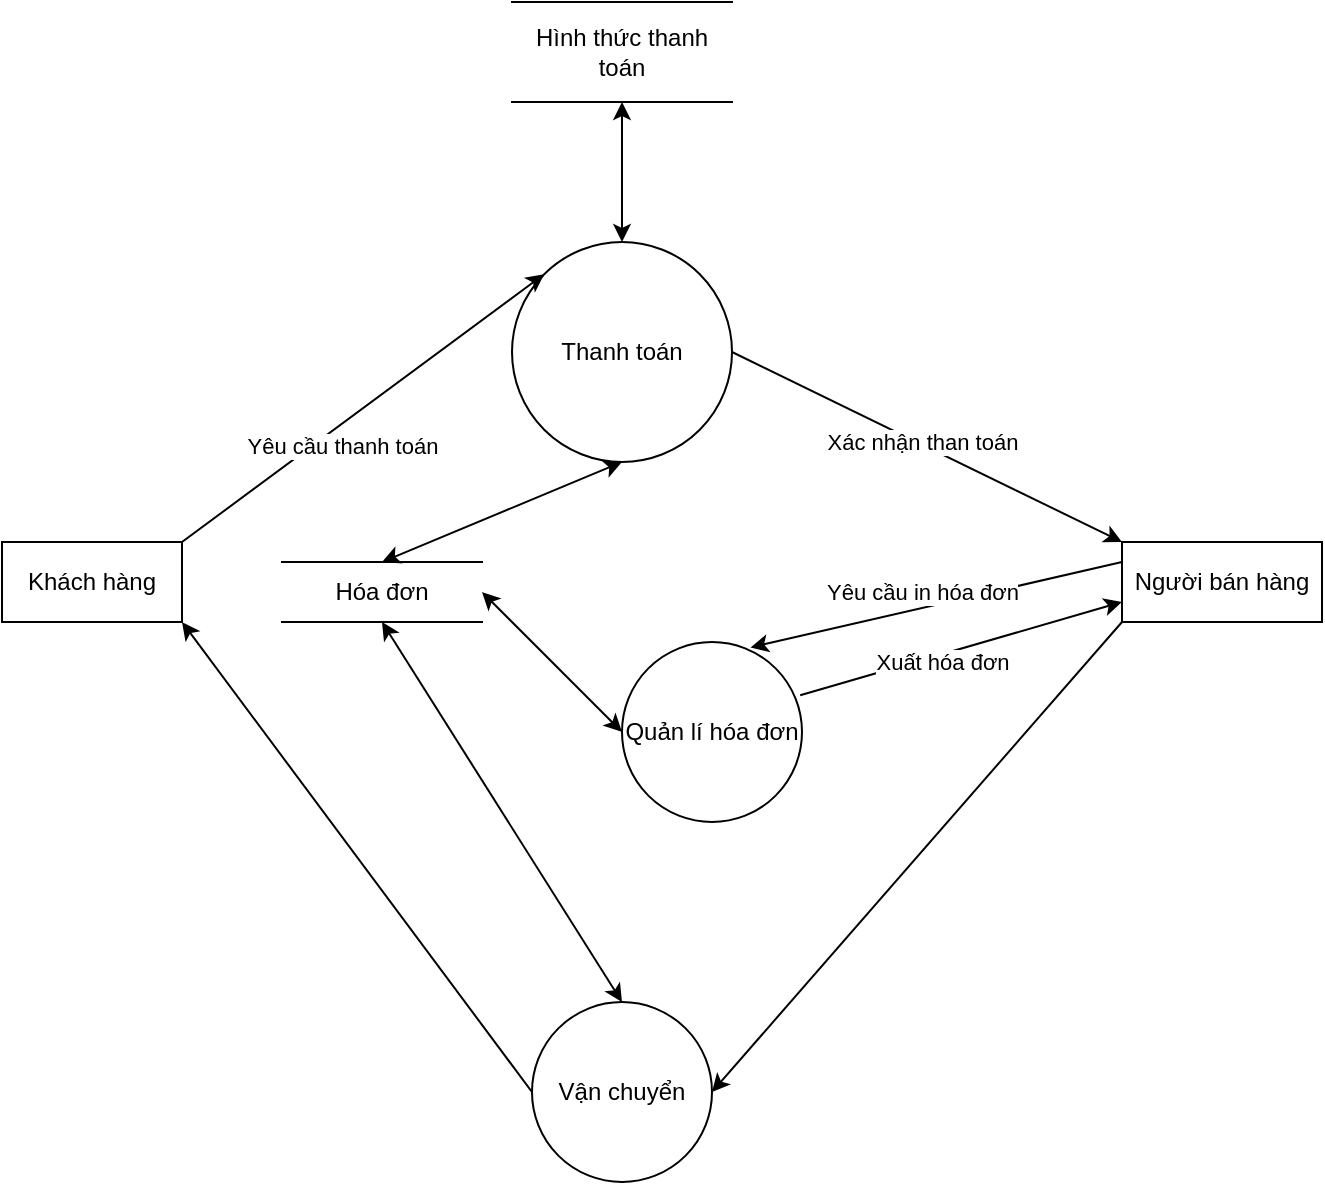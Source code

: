 <mxfile version="24.0.7" type="device">
  <diagram name="Page-1" id="3e2ysZya8nBOgXwDxlrd">
    <mxGraphModel dx="1130" dy="643" grid="1" gridSize="10" guides="1" tooltips="1" connect="1" arrows="1" fold="1" page="1" pageScale="1" pageWidth="850" pageHeight="1100" math="0" shadow="0">
      <root>
        <mxCell id="0" />
        <mxCell id="1" parent="0" />
        <mxCell id="ZdjQBMum9fPJpRXghZMo-1" value="Khách hàng" style="rounded=0;whiteSpace=wrap;html=1;" vertex="1" parent="1">
          <mxGeometry x="50" y="470" width="90" height="40" as="geometry" />
        </mxCell>
        <mxCell id="ZdjQBMum9fPJpRXghZMo-2" value="Người bán hàng" style="rounded=0;whiteSpace=wrap;html=1;" vertex="1" parent="1">
          <mxGeometry x="610" y="470" width="100" height="40" as="geometry" />
        </mxCell>
        <mxCell id="ZdjQBMum9fPJpRXghZMo-3" value="Quản lí hóa đơn" style="ellipse;whiteSpace=wrap;html=1;aspect=fixed;" vertex="1" parent="1">
          <mxGeometry x="360" y="520" width="90" height="90" as="geometry" />
        </mxCell>
        <mxCell id="ZdjQBMum9fPJpRXghZMo-4" value="Hóa đơn" style="html=1;dashed=0;whiteSpace=wrap;shape=partialRectangle;right=0;left=0;" vertex="1" parent="1">
          <mxGeometry x="190" y="480" width="100" height="30" as="geometry" />
        </mxCell>
        <mxCell id="ZdjQBMum9fPJpRXghZMo-5" value="" style="endArrow=classic;startArrow=classic;html=1;rounded=0;entryX=0;entryY=0.5;entryDx=0;entryDy=0;exitX=1;exitY=0.5;exitDx=0;exitDy=0;" edge="1" parent="1" source="ZdjQBMum9fPJpRXghZMo-4" target="ZdjQBMum9fPJpRXghZMo-3">
          <mxGeometry width="50" height="50" relative="1" as="geometry">
            <mxPoint x="410" y="330" as="sourcePoint" />
            <mxPoint x="460" y="280" as="targetPoint" />
          </mxGeometry>
        </mxCell>
        <mxCell id="ZdjQBMum9fPJpRXghZMo-13" value="Thanh toán" style="ellipse;whiteSpace=wrap;html=1;aspect=fixed;" vertex="1" parent="1">
          <mxGeometry x="305" y="320" width="110" height="110" as="geometry" />
        </mxCell>
        <mxCell id="ZdjQBMum9fPJpRXghZMo-14" value="Hình thức thanh toán" style="html=1;dashed=0;whiteSpace=wrap;shape=partialRectangle;right=0;left=0;" vertex="1" parent="1">
          <mxGeometry x="305" y="200" width="110" height="50" as="geometry" />
        </mxCell>
        <mxCell id="ZdjQBMum9fPJpRXghZMo-15" value="" style="endArrow=classic;html=1;rounded=0;exitX=1;exitY=0;exitDx=0;exitDy=0;entryX=0;entryY=0;entryDx=0;entryDy=0;" edge="1" parent="1" source="ZdjQBMum9fPJpRXghZMo-1" target="ZdjQBMum9fPJpRXghZMo-13">
          <mxGeometry width="50" height="50" relative="1" as="geometry">
            <mxPoint x="410" y="430" as="sourcePoint" />
            <mxPoint x="460" y="380" as="targetPoint" />
          </mxGeometry>
        </mxCell>
        <mxCell id="ZdjQBMum9fPJpRXghZMo-16" value="Yêu cầu thanh toán" style="edgeLabel;html=1;align=center;verticalAlign=middle;resizable=0;points=[];" vertex="1" connectable="0" parent="ZdjQBMum9fPJpRXghZMo-15">
          <mxGeometry x="-0.324" y="4" relative="1" as="geometry">
            <mxPoint x="21" as="offset" />
          </mxGeometry>
        </mxCell>
        <mxCell id="ZdjQBMum9fPJpRXghZMo-17" value="" style="endArrow=classic;startArrow=classic;html=1;rounded=0;exitX=0.5;exitY=0;exitDx=0;exitDy=0;entryX=0.5;entryY=1;entryDx=0;entryDy=0;" edge="1" parent="1" source="ZdjQBMum9fPJpRXghZMo-13" target="ZdjQBMum9fPJpRXghZMo-14">
          <mxGeometry width="50" height="50" relative="1" as="geometry">
            <mxPoint x="410" y="430" as="sourcePoint" />
            <mxPoint x="460" y="380" as="targetPoint" />
          </mxGeometry>
        </mxCell>
        <mxCell id="ZdjQBMum9fPJpRXghZMo-18" value="" style="endArrow=classic;startArrow=classic;html=1;rounded=0;exitX=0.5;exitY=0;exitDx=0;exitDy=0;entryX=0.5;entryY=1;entryDx=0;entryDy=0;" edge="1" parent="1" source="ZdjQBMum9fPJpRXghZMo-4" target="ZdjQBMum9fPJpRXghZMo-13">
          <mxGeometry width="50" height="50" relative="1" as="geometry">
            <mxPoint x="410" y="530" as="sourcePoint" />
            <mxPoint x="460" y="480" as="targetPoint" />
          </mxGeometry>
        </mxCell>
        <mxCell id="ZdjQBMum9fPJpRXghZMo-19" value="" style="endArrow=classic;startArrow=classic;html=1;rounded=0;entryX=0.5;entryY=1;entryDx=0;entryDy=0;exitX=0.5;exitY=0;exitDx=0;exitDy=0;" edge="1" parent="1" source="ZdjQBMum9fPJpRXghZMo-20" target="ZdjQBMum9fPJpRXghZMo-4">
          <mxGeometry width="50" height="50" relative="1" as="geometry">
            <mxPoint x="360" y="630" as="sourcePoint" />
            <mxPoint x="460" y="580" as="targetPoint" />
          </mxGeometry>
        </mxCell>
        <mxCell id="ZdjQBMum9fPJpRXghZMo-20" value="Vận chuyển" style="ellipse;whiteSpace=wrap;html=1;aspect=fixed;" vertex="1" parent="1">
          <mxGeometry x="315" y="700" width="90" height="90" as="geometry" />
        </mxCell>
        <mxCell id="ZdjQBMum9fPJpRXghZMo-22" value="" style="endArrow=classic;html=1;rounded=0;exitX=0;exitY=0.5;exitDx=0;exitDy=0;entryX=1;entryY=1;entryDx=0;entryDy=0;" edge="1" parent="1" source="ZdjQBMum9fPJpRXghZMo-20" target="ZdjQBMum9fPJpRXghZMo-1">
          <mxGeometry width="50" height="50" relative="1" as="geometry">
            <mxPoint x="410" y="630" as="sourcePoint" />
            <mxPoint x="460" y="580" as="targetPoint" />
          </mxGeometry>
        </mxCell>
        <mxCell id="ZdjQBMum9fPJpRXghZMo-24" value="" style="endArrow=classic;html=1;rounded=0;exitX=0;exitY=1;exitDx=0;exitDy=0;entryX=1;entryY=0.5;entryDx=0;entryDy=0;" edge="1" parent="1" source="ZdjQBMum9fPJpRXghZMo-2" target="ZdjQBMum9fPJpRXghZMo-20">
          <mxGeometry width="50" height="50" relative="1" as="geometry">
            <mxPoint x="410" y="630" as="sourcePoint" />
            <mxPoint x="460" y="580" as="targetPoint" />
          </mxGeometry>
        </mxCell>
        <mxCell id="ZdjQBMum9fPJpRXghZMo-25" value="" style="endArrow=classic;html=1;rounded=0;exitX=1;exitY=0.5;exitDx=0;exitDy=0;entryX=0;entryY=0;entryDx=0;entryDy=0;" edge="1" parent="1" source="ZdjQBMum9fPJpRXghZMo-13" target="ZdjQBMum9fPJpRXghZMo-2">
          <mxGeometry width="50" height="50" relative="1" as="geometry">
            <mxPoint x="410" y="530" as="sourcePoint" />
            <mxPoint x="460" y="480" as="targetPoint" />
          </mxGeometry>
        </mxCell>
        <mxCell id="ZdjQBMum9fPJpRXghZMo-26" value="Xác nhận than toán" style="edgeLabel;html=1;align=center;verticalAlign=middle;resizable=0;points=[];" vertex="1" connectable="0" parent="ZdjQBMum9fPJpRXghZMo-25">
          <mxGeometry x="-0.154" y="-5" relative="1" as="geometry">
            <mxPoint x="14" as="offset" />
          </mxGeometry>
        </mxCell>
        <mxCell id="ZdjQBMum9fPJpRXghZMo-27" value="" style="endArrow=classic;html=1;rounded=0;exitX=0;exitY=0.25;exitDx=0;exitDy=0;entryX=0.714;entryY=0.03;entryDx=0;entryDy=0;entryPerimeter=0;" edge="1" parent="1" source="ZdjQBMum9fPJpRXghZMo-2" target="ZdjQBMum9fPJpRXghZMo-3">
          <mxGeometry width="50" height="50" relative="1" as="geometry">
            <mxPoint x="410" y="530" as="sourcePoint" />
            <mxPoint x="460" y="480" as="targetPoint" />
          </mxGeometry>
        </mxCell>
        <mxCell id="ZdjQBMum9fPJpRXghZMo-28" value="Yêu cầu in hóa đơn" style="edgeLabel;html=1;align=center;verticalAlign=middle;resizable=0;points=[];" vertex="1" connectable="0" parent="ZdjQBMum9fPJpRXghZMo-27">
          <mxGeometry x="0.18" relative="1" as="geometry">
            <mxPoint x="9" y="-10" as="offset" />
          </mxGeometry>
        </mxCell>
        <mxCell id="ZdjQBMum9fPJpRXghZMo-30" value="" style="endArrow=classic;html=1;rounded=0;exitX=0.99;exitY=0.296;exitDx=0;exitDy=0;exitPerimeter=0;entryX=0;entryY=0.75;entryDx=0;entryDy=0;" edge="1" parent="1" source="ZdjQBMum9fPJpRXghZMo-3" target="ZdjQBMum9fPJpRXghZMo-2">
          <mxGeometry width="50" height="50" relative="1" as="geometry">
            <mxPoint x="410" y="530" as="sourcePoint" />
            <mxPoint x="460" y="480" as="targetPoint" />
          </mxGeometry>
        </mxCell>
        <mxCell id="ZdjQBMum9fPJpRXghZMo-31" value="Xuất hóa đơn" style="edgeLabel;html=1;align=center;verticalAlign=middle;resizable=0;points=[];" vertex="1" connectable="0" parent="ZdjQBMum9fPJpRXghZMo-30">
          <mxGeometry x="-0.321" y="-3" relative="1" as="geometry">
            <mxPoint x="15" y="-4" as="offset" />
          </mxGeometry>
        </mxCell>
      </root>
    </mxGraphModel>
  </diagram>
</mxfile>
